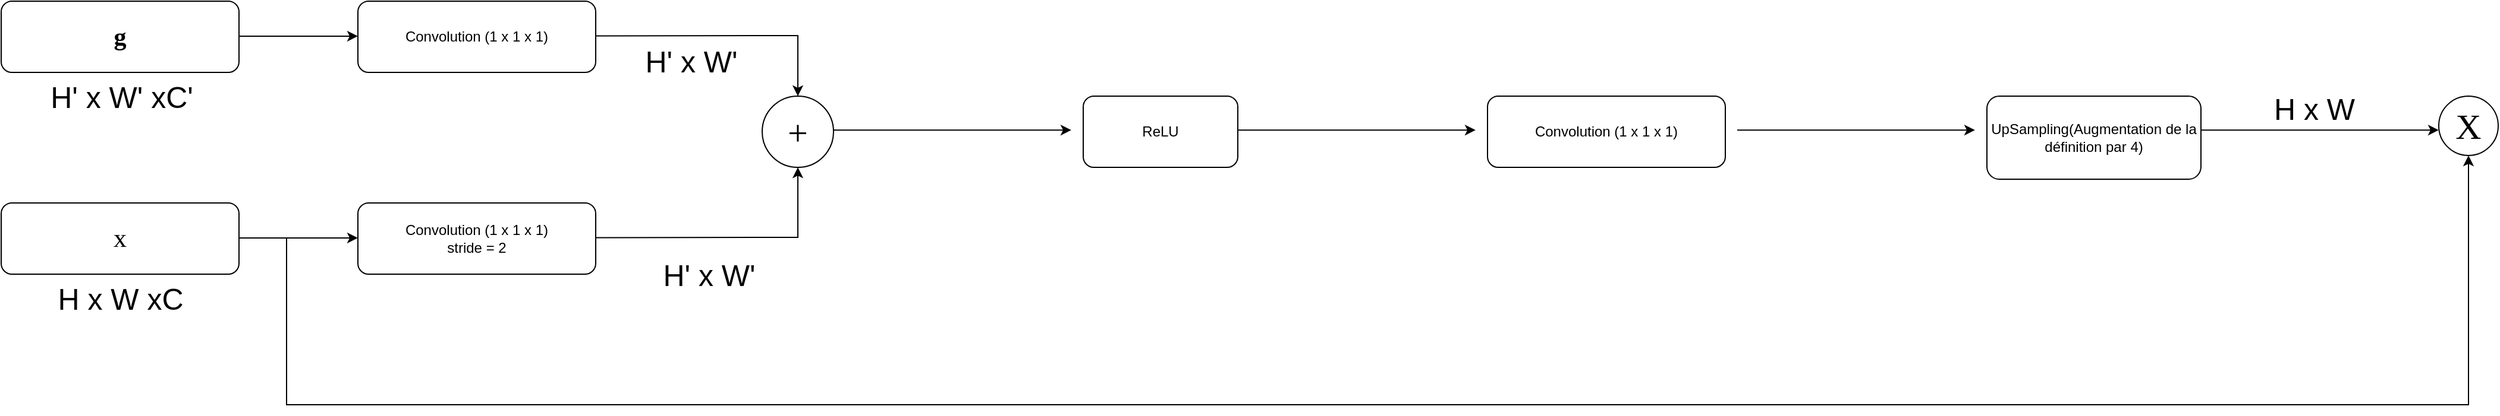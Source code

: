 <mxfile version="17.4.6" type="github">
  <diagram id="CqW1smgIqXww54nbXXxI" name="Page-1">
    <mxGraphModel dx="1137" dy="731" grid="1" gridSize="10" guides="1" tooltips="1" connect="1" arrows="1" fold="1" page="1" pageScale="1" pageWidth="150000" pageHeight="150000" math="0" shadow="0">
      <root>
        <mxCell id="0" />
        <mxCell id="1" parent="0" />
        <mxCell id="jkSVbtbrG6FYc9xtPOcI-1" value="&lt;font style=&quot;font-size: 21px&quot; face=&quot;Comic Sans MS&quot;&gt;&lt;b&gt;g&lt;/b&gt;&lt;/font&gt;" style="rounded=1;whiteSpace=wrap;html=1;" vertex="1" parent="1">
          <mxGeometry x="100" y="60" width="200" height="60" as="geometry" />
        </mxCell>
        <mxCell id="jkSVbtbrG6FYc9xtPOcI-2" value="&lt;font style=&quot;font-size: 22px&quot; face=&quot;Comic Sans MS&quot;&gt;x&lt;/font&gt;" style="rounded=1;whiteSpace=wrap;html=1;" vertex="1" parent="1">
          <mxGeometry x="100" y="230" width="200" height="60" as="geometry" />
        </mxCell>
        <mxCell id="jkSVbtbrG6FYc9xtPOcI-3" value="&lt;font style=&quot;font-size: 25px&quot;&gt;H&#39; x W&#39; xC&#39;&lt;br&gt;&lt;/font&gt;" style="text;html=1;align=center;verticalAlign=middle;resizable=0;points=[];autosize=1;strokeColor=none;fillColor=none;" vertex="1" parent="1">
          <mxGeometry x="131" y="130" width="140" height="20" as="geometry" />
        </mxCell>
        <mxCell id="jkSVbtbrG6FYc9xtPOcI-5" value="&lt;font style=&quot;font-size: 25px&quot;&gt;H x W xC&lt;br&gt;&lt;/font&gt;" style="text;html=1;align=center;verticalAlign=middle;resizable=0;points=[];autosize=1;strokeColor=none;fillColor=none;" vertex="1" parent="1">
          <mxGeometry x="140" y="300" width="120" height="20" as="geometry" />
        </mxCell>
        <mxCell id="jkSVbtbrG6FYc9xtPOcI-6" value="" style="endArrow=classic;html=1;rounded=0;fontFamily=Comic Sans MS;fontSize=22;" edge="1" parent="1">
          <mxGeometry width="50" height="50" relative="1" as="geometry">
            <mxPoint x="300" y="259.47" as="sourcePoint" />
            <mxPoint x="400" y="259.47" as="targetPoint" />
          </mxGeometry>
        </mxCell>
        <mxCell id="jkSVbtbrG6FYc9xtPOcI-7" value="" style="endArrow=classic;html=1;rounded=0;fontFamily=Comic Sans MS;fontSize=22;" edge="1" parent="1">
          <mxGeometry width="50" height="50" relative="1" as="geometry">
            <mxPoint x="300" y="89.47" as="sourcePoint" />
            <mxPoint x="400" y="89.47" as="targetPoint" />
          </mxGeometry>
        </mxCell>
        <mxCell id="jkSVbtbrG6FYc9xtPOcI-8" value="Convolution (1 x 1 x 1)" style="rounded=1;whiteSpace=wrap;html=1;" vertex="1" parent="1">
          <mxGeometry x="400" y="60" width="200" height="60" as="geometry" />
        </mxCell>
        <mxCell id="jkSVbtbrG6FYc9xtPOcI-9" value="&lt;div&gt;Convolution (1 x 1 x 1)&lt;/div&gt;&lt;div&gt;stride = 2&lt;br&gt;&lt;/div&gt;" style="rounded=1;whiteSpace=wrap;html=1;" vertex="1" parent="1">
          <mxGeometry x="400" y="230" width="200" height="60" as="geometry" />
        </mxCell>
        <mxCell id="jkSVbtbrG6FYc9xtPOcI-11" value="" style="endArrow=classic;html=1;rounded=0;fontFamily=Comic Sans MS;fontSize=22;entryX=0.5;entryY=0;entryDx=0;entryDy=0;" edge="1" parent="1" target="jkSVbtbrG6FYc9xtPOcI-16">
          <mxGeometry width="50" height="50" relative="1" as="geometry">
            <mxPoint x="600.0" y="89.23" as="sourcePoint" />
            <mxPoint x="770" y="89" as="targetPoint" />
            <Array as="points">
              <mxPoint x="770" y="89" />
            </Array>
          </mxGeometry>
        </mxCell>
        <mxCell id="jkSVbtbrG6FYc9xtPOcI-12" value="" style="endArrow=classic;html=1;rounded=0;fontFamily=Comic Sans MS;fontSize=22;entryX=0.5;entryY=1;entryDx=0;entryDy=0;" edge="1" parent="1" target="jkSVbtbrG6FYc9xtPOcI-16">
          <mxGeometry width="50" height="50" relative="1" as="geometry">
            <mxPoint x="600.0" y="259.23" as="sourcePoint" />
            <mxPoint x="700.0" y="259.23" as="targetPoint" />
            <Array as="points">
              <mxPoint x="770" y="259" />
            </Array>
          </mxGeometry>
        </mxCell>
        <mxCell id="jkSVbtbrG6FYc9xtPOcI-14" value="&lt;font style=&quot;font-size: 25px&quot;&gt;H&#39; x W&#39; &lt;br&gt;&lt;/font&gt;" style="text;html=1;align=center;verticalAlign=middle;resizable=0;points=[];autosize=1;strokeColor=none;fillColor=none;" vertex="1" parent="1">
          <mxGeometry x="635" y="100" width="90" height="20" as="geometry" />
        </mxCell>
        <mxCell id="jkSVbtbrG6FYc9xtPOcI-15" value="&lt;font style=&quot;font-size: 25px&quot;&gt;H&#39; x W&#39;&lt;br&gt;&lt;/font&gt;" style="text;html=1;align=center;verticalAlign=middle;resizable=0;points=[];autosize=1;strokeColor=none;fillColor=none;" vertex="1" parent="1">
          <mxGeometry x="650" y="280" width="90" height="20" as="geometry" />
        </mxCell>
        <mxCell id="jkSVbtbrG6FYc9xtPOcI-16" value="&lt;font style=&quot;font-size: 30px&quot;&gt;+&lt;/font&gt;" style="ellipse;whiteSpace=wrap;html=1;aspect=fixed;fontFamily=Comic Sans MS;fontSize=22;" vertex="1" parent="1">
          <mxGeometry x="740" y="140" width="60" height="60" as="geometry" />
        </mxCell>
        <mxCell id="jkSVbtbrG6FYc9xtPOcI-17" value="" style="endArrow=classic;html=1;rounded=0;fontFamily=Comic Sans MS;fontSize=30;" edge="1" parent="1">
          <mxGeometry width="50" height="50" relative="1" as="geometry">
            <mxPoint x="800" y="168.57" as="sourcePoint" />
            <mxPoint x="1000" y="168.57" as="targetPoint" />
          </mxGeometry>
        </mxCell>
        <mxCell id="jkSVbtbrG6FYc9xtPOcI-18" value="ReLU" style="rounded=1;whiteSpace=wrap;html=1;" vertex="1" parent="1">
          <mxGeometry x="1010" y="140" width="130" height="60" as="geometry" />
        </mxCell>
        <mxCell id="jkSVbtbrG6FYc9xtPOcI-19" value="" style="endArrow=classic;html=1;rounded=0;fontFamily=Comic Sans MS;fontSize=30;" edge="1" parent="1">
          <mxGeometry width="50" height="50" relative="1" as="geometry">
            <mxPoint x="1140" y="168.57" as="sourcePoint" />
            <mxPoint x="1340" y="168.57" as="targetPoint" />
          </mxGeometry>
        </mxCell>
        <mxCell id="jkSVbtbrG6FYc9xtPOcI-20" value="Convolution (1 x 1 x 1)" style="rounded=1;whiteSpace=wrap;html=1;" vertex="1" parent="1">
          <mxGeometry x="1350" y="140" width="200" height="60" as="geometry" />
        </mxCell>
        <mxCell id="jkSVbtbrG6FYc9xtPOcI-23" value="" style="endArrow=classic;html=1;rounded=0;fontFamily=Comic Sans MS;fontSize=30;" edge="1" parent="1">
          <mxGeometry width="50" height="50" relative="1" as="geometry">
            <mxPoint x="1560" y="168.57" as="sourcePoint" />
            <mxPoint x="1760" y="168.57" as="targetPoint" />
          </mxGeometry>
        </mxCell>
        <mxCell id="jkSVbtbrG6FYc9xtPOcI-24" value="UpSampling(Augmentation de la définition par 4)" style="rounded=1;whiteSpace=wrap;html=1;" vertex="1" parent="1">
          <mxGeometry x="1770" y="140" width="180" height="70" as="geometry" />
        </mxCell>
        <mxCell id="jkSVbtbrG6FYc9xtPOcI-25" value="" style="endArrow=classic;html=1;rounded=0;fontFamily=Comic Sans MS;fontSize=30;" edge="1" parent="1">
          <mxGeometry width="50" height="50" relative="1" as="geometry">
            <mxPoint x="1950" y="168.57" as="sourcePoint" />
            <mxPoint x="2150" y="168.57" as="targetPoint" />
          </mxGeometry>
        </mxCell>
        <mxCell id="jkSVbtbrG6FYc9xtPOcI-26" value="&lt;font style=&quot;font-size: 25px&quot;&gt;H x W&lt;/font&gt;" style="text;html=1;align=center;verticalAlign=middle;resizable=0;points=[];autosize=1;strokeColor=none;fillColor=none;" vertex="1" parent="1">
          <mxGeometry x="2005" y="140" width="80" height="20" as="geometry" />
        </mxCell>
        <mxCell id="jkSVbtbrG6FYc9xtPOcI-27" value="X" style="ellipse;whiteSpace=wrap;html=1;aspect=fixed;fontFamily=Comic Sans MS;fontSize=30;" vertex="1" parent="1">
          <mxGeometry x="2150" y="140" width="50" height="50" as="geometry" />
        </mxCell>
        <mxCell id="jkSVbtbrG6FYc9xtPOcI-28" value="" style="endArrow=classic;html=1;rounded=0;fontFamily=Comic Sans MS;fontSize=30;entryX=0.5;entryY=1;entryDx=0;entryDy=0;" edge="1" parent="1" target="jkSVbtbrG6FYc9xtPOcI-27">
          <mxGeometry width="50" height="50" relative="1" as="geometry">
            <mxPoint x="340" y="260" as="sourcePoint" />
            <mxPoint x="2190" y="390" as="targetPoint" />
            <Array as="points">
              <mxPoint x="340" y="400" />
              <mxPoint x="2175" y="400" />
            </Array>
          </mxGeometry>
        </mxCell>
      </root>
    </mxGraphModel>
  </diagram>
</mxfile>
